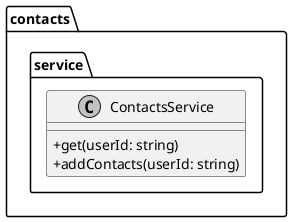   @startuml

 skinparam monochrome true
 skinparam classAttributeIconSize 0
 top to bottom direction
package "contacts.service"{
  
  
class ContactsService{
  + get(userId: string)
  + addContacts(userId: string)

}

  
  
}


@enduml